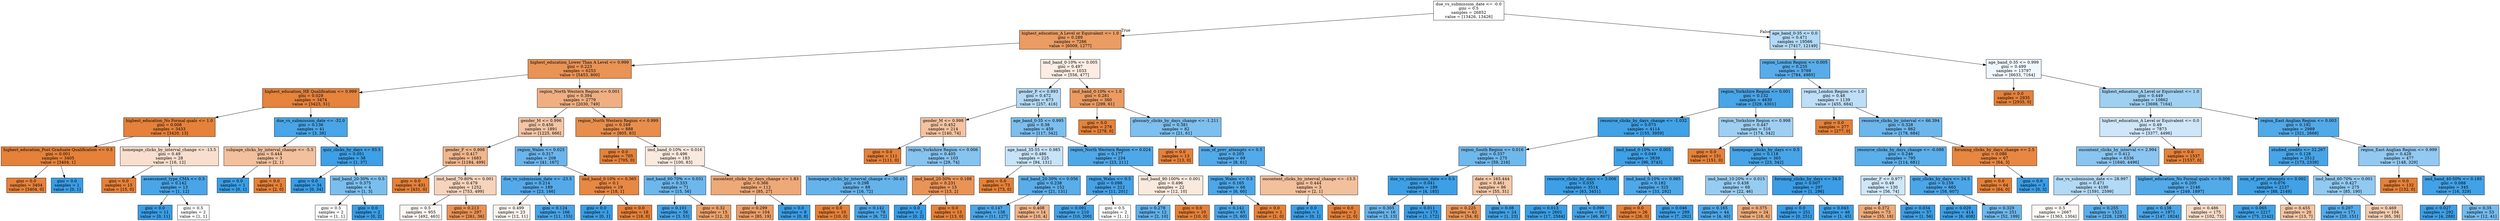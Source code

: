 digraph Tree {
node [shape=box, style="filled", color="black"] ;
0 [label="due_vs_submission_date <= -0.0\ngini = 0.5\nsamples = 26852\nvalue = [13426, 13426]", fillcolor="#e5813900"] ;
1 [label="highest_education_A Level or Equivalent <= 1.0\ngini = 0.289\nsamples = 7286\nvalue = [6009, 1277]", fillcolor="#e58139c9"] ;
0 -> 1 [labeldistance=2.5, labelangle=45, headlabel="True"] ;
2 [label="highest_education_Lower Than A Level <= 0.999\ngini = 0.223\nsamples = 6253\nvalue = [5453, 800]", fillcolor="#e58139da"] ;
1 -> 2 ;
3 [label="highest_education_HE Qualification <= 0.999\ngini = 0.029\nsamples = 3474\nvalue = [3423, 51]", fillcolor="#e58139fb"] ;
2 -> 3 ;
4 [label="highest_education_No Formal quals <= 1.0\ngini = 0.008\nsamples = 3433\nvalue = [3420, 13]", fillcolor="#e58139fe"] ;
3 -> 4 ;
5 [label="highest_education_Post Graduate Qualification <= 0.5\ngini = 0.001\nsamples = 3405\nvalue = [3404, 1]", fillcolor="#e58139ff"] ;
4 -> 5 ;
6 [label="gini = 0.0\nsamples = 3404\nvalue = [3404, 0]", fillcolor="#e58139ff"] ;
5 -> 6 ;
7 [label="gini = 0.0\nsamples = 1\nvalue = [0, 1]", fillcolor="#399de5ff"] ;
5 -> 7 ;
8 [label="homepage_clicks_by_interval_change <= -13.5\ngini = 0.49\nsamples = 28\nvalue = [16, 12]", fillcolor="#e5813940"] ;
4 -> 8 ;
9 [label="gini = 0.0\nsamples = 15\nvalue = [15, 0]", fillcolor="#e58139ff"] ;
8 -> 9 ;
10 [label="assessment_type_CMA <= 0.5\ngini = 0.142\nsamples = 13\nvalue = [1, 12]", fillcolor="#399de5ea"] ;
8 -> 10 ;
11 [label="gini = 0.0\nsamples = 11\nvalue = [0, 11]", fillcolor="#399de5ff"] ;
10 -> 11 ;
12 [label="gini = 0.5\nsamples = 2\nvalue = [1, 1]", fillcolor="#e5813900"] ;
10 -> 12 ;
13 [label="due_vs_submission_date <= -32.0\ngini = 0.136\nsamples = 41\nvalue = [3, 38]", fillcolor="#399de5eb"] ;
3 -> 13 ;
14 [label="subpage_clicks_by_interval_change <= -5.5\ngini = 0.444\nsamples = 3\nvalue = [2, 1]", fillcolor="#e581397f"] ;
13 -> 14 ;
15 [label="gini = 0.0\nsamples = 1\nvalue = [0, 1]", fillcolor="#399de5ff"] ;
14 -> 15 ;
16 [label="gini = 0.0\nsamples = 2\nvalue = [2, 0]", fillcolor="#e58139ff"] ;
14 -> 16 ;
17 [label="quiz_clicks_by_days <= 93.5\ngini = 0.051\nsamples = 38\nvalue = [1, 37]", fillcolor="#399de5f8"] ;
13 -> 17 ;
18 [label="gini = 0.0\nsamples = 34\nvalue = [0, 34]", fillcolor="#399de5ff"] ;
17 -> 18 ;
19 [label="imd_band_20-30% <= 0.5\ngini = 0.375\nsamples = 4\nvalue = [1, 3]", fillcolor="#399de5aa"] ;
17 -> 19 ;
20 [label="gini = 0.5\nsamples = 2\nvalue = [1, 1]", fillcolor="#e5813900"] ;
19 -> 20 ;
21 [label="gini = 0.0\nsamples = 2\nvalue = [0, 2]", fillcolor="#399de5ff"] ;
19 -> 21 ;
22 [label="region_North Western Region <= 0.001\ngini = 0.394\nsamples = 2779\nvalue = [2030, 749]", fillcolor="#e58139a1"] ;
2 -> 22 ;
23 [label="gender_M <= 0.996\ngini = 0.456\nsamples = 1891\nvalue = [1225, 666]", fillcolor="#e5813974"] ;
22 -> 23 ;
24 [label="gender_F <= 0.998\ngini = 0.417\nsamples = 1683\nvalue = [1184, 499]", fillcolor="#e5813994"] ;
23 -> 24 ;
25 [label="gini = 0.0\nsamples = 431\nvalue = [431, 0]", fillcolor="#e58139ff"] ;
24 -> 25 ;
26 [label="imd_band_70-80% <= 0.001\ngini = 0.479\nsamples = 1252\nvalue = [753, 499]", fillcolor="#e5813956"] ;
24 -> 26 ;
27 [label="gini = 0.5\nsamples = 955\nvalue = [492, 463]", fillcolor="#e581390f"] ;
26 -> 27 ;
28 [label="gini = 0.213\nsamples = 297\nvalue = [261, 36]", fillcolor="#e58139dc"] ;
26 -> 28 ;
29 [label="region_Wales <= 0.025\ngini = 0.317\nsamples = 208\nvalue = [41, 167]", fillcolor="#399de5c0"] ;
23 -> 29 ;
30 [label="due_vs_submission_date <= -23.5\ngini = 0.214\nsamples = 189\nvalue = [23, 166]", fillcolor="#399de5dc"] ;
29 -> 30 ;
31 [label="gini = 0.499\nsamples = 23\nvalue = [12, 11]", fillcolor="#e5813915"] ;
30 -> 31 ;
32 [label="gini = 0.124\nsamples = 166\nvalue = [11, 155]", fillcolor="#399de5ed"] ;
30 -> 32 ;
33 [label="imd_band_0-10% <= 0.365\ngini = 0.1\nsamples = 19\nvalue = [18, 1]", fillcolor="#e58139f1"] ;
29 -> 33 ;
34 [label="gini = 0.0\nsamples = 1\nvalue = [0, 1]", fillcolor="#399de5ff"] ;
33 -> 34 ;
35 [label="gini = 0.0\nsamples = 18\nvalue = [18, 0]", fillcolor="#e58139ff"] ;
33 -> 35 ;
36 [label="region_North Western Region <= 0.999\ngini = 0.169\nsamples = 888\nvalue = [805, 83]", fillcolor="#e58139e5"] ;
22 -> 36 ;
37 [label="gini = 0.0\nsamples = 705\nvalue = [705, 0]", fillcolor="#e58139ff"] ;
36 -> 37 ;
38 [label="imd_band_0-10% <= 0.016\ngini = 0.496\nsamples = 183\nvalue = [100, 83]", fillcolor="#e581392b"] ;
36 -> 38 ;
39 [label="imd_band_60-70% <= 0.031\ngini = 0.333\nsamples = 71\nvalue = [15, 56]", fillcolor="#399de5bb"] ;
38 -> 39 ;
40 [label="gini = 0.101\nsamples = 56\nvalue = [3, 53]", fillcolor="#399de5f1"] ;
39 -> 40 ;
41 [label="gini = 0.32\nsamples = 15\nvalue = [12, 3]", fillcolor="#e58139bf"] ;
39 -> 41 ;
42 [label="oucontent_clicks_by_days_change <= 1.83\ngini = 0.366\nsamples = 112\nvalue = [85, 27]", fillcolor="#e58139ae"] ;
38 -> 42 ;
43 [label="gini = 0.299\nsamples = 104\nvalue = [85, 19]", fillcolor="#e58139c6"] ;
42 -> 43 ;
44 [label="gini = 0.0\nsamples = 8\nvalue = [0, 8]", fillcolor="#399de5ff"] ;
42 -> 44 ;
45 [label="imd_band_0-10% <= 0.005\ngini = 0.497\nsamples = 1033\nvalue = [556, 477]", fillcolor="#e5813924"] ;
1 -> 45 ;
46 [label="gender_F <= 0.993\ngini = 0.472\nsamples = 673\nvalue = [257, 416]", fillcolor="#399de561"] ;
45 -> 46 ;
47 [label="gender_M <= 0.998\ngini = 0.452\nsamples = 214\nvalue = [140, 74]", fillcolor="#e5813978"] ;
46 -> 47 ;
48 [label="gini = 0.0\nsamples = 111\nvalue = [111, 0]", fillcolor="#e58139ff"] ;
47 -> 48 ;
49 [label="region_Yorkshire Region <= 0.006\ngini = 0.405\nsamples = 103\nvalue = [29, 74]", fillcolor="#399de59b"] ;
47 -> 49 ;
50 [label="homepage_clicks_by_interval_change <= -30.45\ngini = 0.298\nsamples = 88\nvalue = [16, 72]", fillcolor="#399de5c6"] ;
49 -> 50 ;
51 [label="gini = 0.0\nsamples = 10\nvalue = [10, 0]", fillcolor="#e58139ff"] ;
50 -> 51 ;
52 [label="gini = 0.142\nsamples = 78\nvalue = [6, 72]", fillcolor="#399de5ea"] ;
50 -> 52 ;
53 [label="imd_band_20-30% <= 0.188\ngini = 0.231\nsamples = 15\nvalue = [13, 2]", fillcolor="#e58139d8"] ;
49 -> 53 ;
54 [label="gini = 0.0\nsamples = 2\nvalue = [0, 2]", fillcolor="#399de5ff"] ;
53 -> 54 ;
55 [label="gini = 0.0\nsamples = 13\nvalue = [13, 0]", fillcolor="#e58139ff"] ;
53 -> 55 ;
56 [label="age_band_0-35 <= 0.995\ngini = 0.38\nsamples = 459\nvalue = [117, 342]", fillcolor="#399de5a8"] ;
46 -> 56 ;
57 [label="age_band_35-55 <= 0.985\ngini = 0.486\nsamples = 225\nvalue = [94, 131]", fillcolor="#399de548"] ;
56 -> 57 ;
58 [label="gini = 0.0\nsamples = 73\nvalue = [73, 0]", fillcolor="#e58139ff"] ;
57 -> 58 ;
59 [label="imd_band_20-30% <= 0.056\ngini = 0.238\nsamples = 152\nvalue = [21, 131]", fillcolor="#399de5d6"] ;
57 -> 59 ;
60 [label="gini = 0.147\nsamples = 138\nvalue = [11, 127]", fillcolor="#399de5e9"] ;
59 -> 60 ;
61 [label="gini = 0.408\nsamples = 14\nvalue = [10, 4]", fillcolor="#e5813999"] ;
59 -> 61 ;
62 [label="region_North Western Region <= 0.024\ngini = 0.177\nsamples = 234\nvalue = [23, 211]", fillcolor="#399de5e3"] ;
56 -> 62 ;
63 [label="region_Wales <= 0.5\ngini = 0.098\nsamples = 212\nvalue = [11, 201]", fillcolor="#399de5f1"] ;
62 -> 63 ;
64 [label="gini = 0.091\nsamples = 210\nvalue = [10, 200]", fillcolor="#399de5f2"] ;
63 -> 64 ;
65 [label="gini = 0.5\nsamples = 2\nvalue = [1, 1]", fillcolor="#e5813900"] ;
63 -> 65 ;
66 [label="imd_band_90-100% <= 0.001\ngini = 0.496\nsamples = 22\nvalue = [12, 10]", fillcolor="#e581392a"] ;
62 -> 66 ;
67 [label="gini = 0.278\nsamples = 12\nvalue = [2, 10]", fillcolor="#399de5cc"] ;
66 -> 67 ;
68 [label="gini = 0.0\nsamples = 10\nvalue = [10, 0]", fillcolor="#e58139ff"] ;
66 -> 68 ;
69 [label="imd_band_0-10% <= 1.0\ngini = 0.281\nsamples = 360\nvalue = [299, 61]", fillcolor="#e58139cb"] ;
45 -> 69 ;
70 [label="gini = 0.0\nsamples = 278\nvalue = [278, 0]", fillcolor="#e58139ff"] ;
69 -> 70 ;
71 [label="glossary_clicks_by_days_change <= -1.211\ngini = 0.381\nsamples = 82\nvalue = [21, 61]", fillcolor="#399de5a7"] ;
69 -> 71 ;
72 [label="gini = 0.0\nsamples = 13\nvalue = [13, 0]", fillcolor="#e58139ff"] ;
71 -> 72 ;
73 [label="num_of_prev_attempts <= 0.5\ngini = 0.205\nsamples = 69\nvalue = [8, 61]", fillcolor="#399de5de"] ;
71 -> 73 ;
74 [label="region_Wales <= 0.5\ngini = 0.165\nsamples = 66\nvalue = [6, 60]", fillcolor="#399de5e6"] ;
73 -> 74 ;
75 [label="gini = 0.142\nsamples = 65\nvalue = [5, 60]", fillcolor="#399de5ea"] ;
74 -> 75 ;
76 [label="gini = 0.0\nsamples = 1\nvalue = [1, 0]", fillcolor="#e58139ff"] ;
74 -> 76 ;
77 [label="oucontent_clicks_by_interval_change <= -13.5\ngini = 0.444\nsamples = 3\nvalue = [2, 1]", fillcolor="#e581397f"] ;
73 -> 77 ;
78 [label="gini = 0.0\nsamples = 1\nvalue = [0, 1]", fillcolor="#399de5ff"] ;
77 -> 78 ;
79 [label="gini = 0.0\nsamples = 2\nvalue = [2, 0]", fillcolor="#e58139ff"] ;
77 -> 79 ;
80 [label="age_band_0-35 <= 0.0\ngini = 0.471\nsamples = 19566\nvalue = [7417, 12149]", fillcolor="#399de563"] ;
0 -> 80 [labeldistance=2.5, labelangle=-45, headlabel="False"] ;
81 [label="region_London Region <= 0.005\ngini = 0.235\nsamples = 5769\nvalue = [784, 4985]", fillcolor="#399de5d7"] ;
80 -> 81 ;
82 [label="region_Yorkshire Region <= 0.001\ngini = 0.132\nsamples = 4630\nvalue = [329, 4301]", fillcolor="#399de5eb"] ;
81 -> 82 ;
83 [label="resource_clicks_by_days_change <= -1.032\ngini = 0.073\nsamples = 4114\nvalue = [155, 3959]", fillcolor="#399de5f5"] ;
82 -> 83 ;
84 [label="region_South Region <= 0.016\ngini = 0.337\nsamples = 275\nvalue = [59, 216]", fillcolor="#399de5b9"] ;
83 -> 84 ;
85 [label="due_vs_submission_date <= 0.5\ngini = 0.041\nsamples = 189\nvalue = [4, 185]", fillcolor="#399de5f9"] ;
84 -> 85 ;
86 [label="gini = 0.305\nsamples = 16\nvalue = [3, 13]", fillcolor="#399de5c4"] ;
85 -> 86 ;
87 [label="gini = 0.011\nsamples = 173\nvalue = [1, 172]", fillcolor="#399de5fe"] ;
85 -> 87 ;
88 [label="date <= 165.444\ngini = 0.461\nsamples = 86\nvalue = [55, 31]", fillcolor="#e581396f"] ;
84 -> 88 ;
89 [label="gini = 0.225\nsamples = 62\nvalue = [54, 8]", fillcolor="#e58139d9"] ;
88 -> 89 ;
90 [label="gini = 0.08\nsamples = 24\nvalue = [1, 23]", fillcolor="#399de5f4"] ;
88 -> 90 ;
91 [label="imd_band_0-10% <= 0.005\ngini = 0.049\nsamples = 3839\nvalue = [96, 3743]", fillcolor="#399de5f8"] ;
83 -> 91 ;
92 [label="resource_clicks_by_days <= 3.006\ngini = 0.035\nsamples = 3514\nvalue = [63, 3451]", fillcolor="#399de5fa"] ;
91 -> 92 ;
93 [label="gini = 0.013\nsamples = 2601\nvalue = [17, 2584]", fillcolor="#399de5fd"] ;
92 -> 93 ;
94 [label="gini = 0.096\nsamples = 913\nvalue = [46, 867]", fillcolor="#399de5f1"] ;
92 -> 94 ;
95 [label="imd_band_0-10% <= 0.985\ngini = 0.182\nsamples = 325\nvalue = [33, 292]", fillcolor="#399de5e2"] ;
91 -> 95 ;
96 [label="gini = 0.0\nsamples = 26\nvalue = [26, 0]", fillcolor="#e58139ff"] ;
95 -> 96 ;
97 [label="gini = 0.046\nsamples = 299\nvalue = [7, 292]", fillcolor="#399de5f9"] ;
95 -> 97 ;
98 [label="region_Yorkshire Region <= 0.998\ngini = 0.447\nsamples = 516\nvalue = [174, 342]", fillcolor="#399de57d"] ;
82 -> 98 ;
99 [label="gini = 0.0\nsamples = 151\nvalue = [151, 0]", fillcolor="#e58139ff"] ;
98 -> 99 ;
100 [label="homepage_clicks_by_days <= 0.5\ngini = 0.118\nsamples = 365\nvalue = [23, 342]", fillcolor="#399de5ee"] ;
98 -> 100 ;
101 [label="imd_band_10-20% <= 0.015\ngini = 0.438\nsamples = 68\nvalue = [22, 46]", fillcolor="#399de585"] ;
100 -> 101 ;
102 [label="gini = 0.165\nsamples = 44\nvalue = [4, 40]", fillcolor="#399de5e6"] ;
101 -> 102 ;
103 [label="gini = 0.375\nsamples = 24\nvalue = [18, 6]", fillcolor="#e58139aa"] ;
101 -> 103 ;
104 [label="forumng_clicks_by_days <= 34.0\ngini = 0.007\nsamples = 297\nvalue = [1, 296]", fillcolor="#399de5fe"] ;
100 -> 104 ;
105 [label="gini = 0.0\nsamples = 251\nvalue = [0, 251]", fillcolor="#399de5ff"] ;
104 -> 105 ;
106 [label="gini = 0.043\nsamples = 46\nvalue = [1, 45]", fillcolor="#399de5f9"] ;
104 -> 106 ;
107 [label="region_London Region <= 1.0\ngini = 0.48\nsamples = 1139\nvalue = [455, 684]", fillcolor="#399de555"] ;
81 -> 107 ;
108 [label="gini = 0.0\nsamples = 277\nvalue = [277, 0]", fillcolor="#e58139ff"] ;
107 -> 108 ;
109 [label="resource_clicks_by_interval <= 66.394\ngini = 0.328\nsamples = 862\nvalue = [178, 684]", fillcolor="#399de5bd"] ;
107 -> 109 ;
110 [label="resource_clicks_by_days_change <= -0.088\ngini = 0.246\nsamples = 795\nvalue = [114, 681]", fillcolor="#399de5d4"] ;
109 -> 110 ;
111 [label="gender_F <= 0.977\ngini = 0.49\nsamples = 130\nvalue = [56, 74]", fillcolor="#399de53e"] ;
110 -> 111 ;
112 [label="gini = 0.372\nsamples = 73\nvalue = [55, 18]", fillcolor="#e58139ac"] ;
111 -> 112 ;
113 [label="gini = 0.034\nsamples = 57\nvalue = [1, 56]", fillcolor="#399de5fa"] ;
111 -> 113 ;
114 [label="quiz_clicks_by_days <= 24.5\ngini = 0.159\nsamples = 665\nvalue = [58, 607]", fillcolor="#399de5e7"] ;
110 -> 114 ;
115 [label="gini = 0.029\nsamples = 414\nvalue = [6, 408]", fillcolor="#399de5fb"] ;
114 -> 115 ;
116 [label="gini = 0.329\nsamples = 251\nvalue = [52, 199]", fillcolor="#399de5bc"] ;
114 -> 116 ;
117 [label="forumng_clicks_by_days_change <= 2.5\ngini = 0.086\nsamples = 67\nvalue = [64, 3]", fillcolor="#e58139f3"] ;
109 -> 117 ;
118 [label="gini = 0.0\nsamples = 64\nvalue = [64, 0]", fillcolor="#e58139ff"] ;
117 -> 118 ;
119 [label="gini = 0.0\nsamples = 3\nvalue = [0, 3]", fillcolor="#399de5ff"] ;
117 -> 119 ;
120 [label="age_band_0-35 <= 0.999\ngini = 0.499\nsamples = 13797\nvalue = [6633, 7164]", fillcolor="#399de513"] ;
80 -> 120 ;
121 [label="gini = 0.0\nsamples = 2935\nvalue = [2935, 0]", fillcolor="#e58139ff"] ;
120 -> 121 ;
122 [label="highest_education_A Level or Equivalent <= 1.0\ngini = 0.449\nsamples = 10862\nvalue = [3698, 7164]", fillcolor="#399de57b"] ;
120 -> 122 ;
123 [label="highest_education_A Level or Equivalent <= 0.0\ngini = 0.49\nsamples = 7873\nvalue = [3377, 4496]", fillcolor="#399de53f"] ;
122 -> 123 ;
124 [label="oucontent_clicks_by_interval <= 2.994\ngini = 0.412\nsamples = 6336\nvalue = [1840, 4496]", fillcolor="#399de597"] ;
123 -> 124 ;
125 [label="due_vs_submission_date <= 28.997\ngini = 0.471\nsamples = 4190\nvalue = [1591, 2599]", fillcolor="#399de563"] ;
124 -> 125 ;
126 [label="gini = 0.5\nsamples = 2667\nvalue = [1363, 1304]", fillcolor="#e581390b"] ;
125 -> 126 ;
127 [label="gini = 0.255\nsamples = 1523\nvalue = [228, 1295]", fillcolor="#399de5d2"] ;
125 -> 127 ;
128 [label="highest_education_No Formal quals <= 0.006\ngini = 0.205\nsamples = 2146\nvalue = [249, 1897]", fillcolor="#399de5de"] ;
124 -> 128 ;
129 [label="gini = 0.138\nsamples = 1971\nvalue = [147, 1824]", fillcolor="#399de5ea"] ;
128 -> 129 ;
130 [label="gini = 0.486\nsamples = 175\nvalue = [102, 73]", fillcolor="#e5813948"] ;
128 -> 130 ;
131 [label="gini = 0.0\nsamples = 1537\nvalue = [1537, 0]", fillcolor="#e58139ff"] ;
123 -> 131 ;
132 [label="region_East Anglian Region <= 0.003\ngini = 0.192\nsamples = 2989\nvalue = [321, 2668]", fillcolor="#399de5e0"] ;
122 -> 132 ;
133 [label="studied_credits <= 32.267\ngini = 0.128\nsamples = 2512\nvalue = [173, 2339]", fillcolor="#399de5ec"] ;
132 -> 133 ;
134 [label="num_of_prev_attempts <= 0.002\ngini = 0.076\nsamples = 2237\nvalue = [88, 2149]", fillcolor="#399de5f5"] ;
133 -> 134 ;
135 [label="gini = 0.065\nsamples = 2217\nvalue = [75, 2142]", fillcolor="#399de5f6"] ;
134 -> 135 ;
136 [label="gini = 0.455\nsamples = 20\nvalue = [13, 7]", fillcolor="#e5813976"] ;
134 -> 136 ;
137 [label="imd_band_60-70% <= 0.001\ngini = 0.427\nsamples = 275\nvalue = [85, 190]", fillcolor="#399de58d"] ;
133 -> 137 ;
138 [label="gini = 0.207\nsamples = 171\nvalue = [20, 151]", fillcolor="#399de5dd"] ;
137 -> 138 ;
139 [label="gini = 0.469\nsamples = 104\nvalue = [65, 39]", fillcolor="#e5813966"] ;
137 -> 139 ;
140 [label="region_East Anglian Region <= 0.999\ngini = 0.428\nsamples = 477\nvalue = [148, 329]", fillcolor="#399de58c"] ;
132 -> 140 ;
141 [label="gini = 0.0\nsamples = 132\nvalue = [132, 0]", fillcolor="#e58139ff"] ;
140 -> 141 ;
142 [label="imd_band_40-50% <= 0.185\ngini = 0.088\nsamples = 345\nvalue = [16, 329]", fillcolor="#399de5f3"] ;
140 -> 142 ;
143 [label="gini = 0.027\nsamples = 292\nvalue = [4, 288]", fillcolor="#399de5fb"] ;
142 -> 143 ;
144 [label="gini = 0.35\nsamples = 53\nvalue = [12, 41]", fillcolor="#399de5b4"] ;
142 -> 144 ;
}